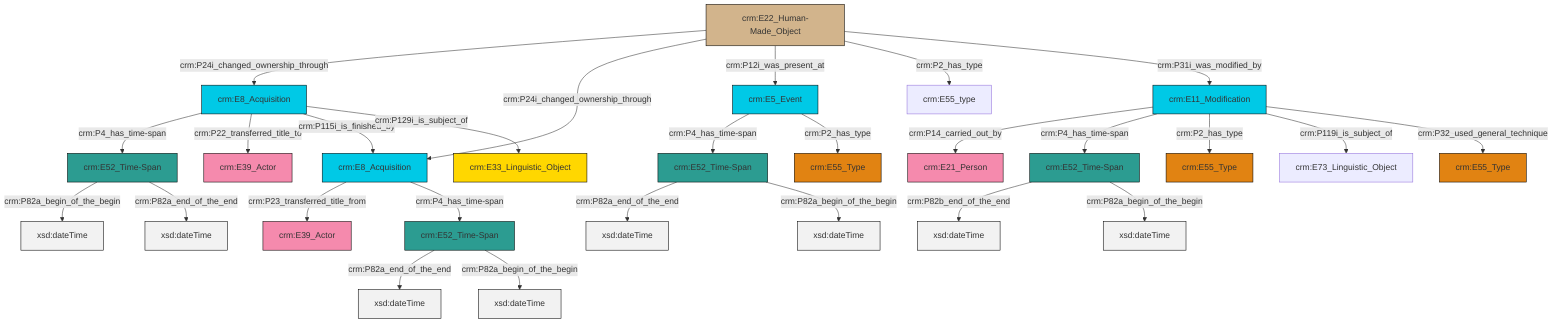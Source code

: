 graph TD
classDef Literal fill:#f2f2f2,stroke:#000000;
classDef CRM_Entity fill:#FFFFFF,stroke:#000000;
classDef Temporal_Entity fill:#00C9E6, stroke:#000000;
classDef Type fill:#E18312, stroke:#000000;
classDef Time-Span fill:#2C9C91, stroke:#000000;
classDef Appellation fill:#FFEB7F, stroke:#000000;
classDef Place fill:#008836, stroke:#000000;
classDef Persistent_Item fill:#B266B2, stroke:#000000;
classDef Conceptual_Object fill:#FFD700, stroke:#000000;
classDef Physical_Thing fill:#D2B48C, stroke:#000000;
classDef Actor fill:#f58aad, stroke:#000000;
classDef PC_Classes fill:#4ce600, stroke:#000000;
classDef Multi fill:#cccccc,stroke:#000000;

0["crm:E22_Human-Made_Object"]:::Physical_Thing -->|crm:P24i_changed_ownership_through| 1["crm:E8_Acquisition"]:::Temporal_Entity
4["crm:E52_Time-Span"]:::Time-Span -->|crm:P82a_end_of_the_end| 5[xsd:dateTime]:::Literal
6["crm:E11_Modification"]:::Temporal_Entity -->|crm:P14_carried_out_by| 7["crm:E21_Person"]:::Actor
12["crm:E52_Time-Span"]:::Time-Span -->|crm:P82a_begin_of_the_begin| 13[xsd:dateTime]:::Literal
0["crm:E22_Human-Made_Object"]:::Physical_Thing -->|crm:P24i_changed_ownership_through| 8["crm:E8_Acquisition"]:::Temporal_Entity
6["crm:E11_Modification"]:::Temporal_Entity -->|crm:P4_has_time-span| 14["crm:E52_Time-Span"]:::Time-Span
17["crm:E52_Time-Span"]:::Time-Span -->|crm:P82a_end_of_the_end| 18[xsd:dateTime]:::Literal
20["crm:E5_Event"]:::Temporal_Entity -->|crm:P4_has_time-span| 17["crm:E52_Time-Span"]:::Time-Span
6["crm:E11_Modification"]:::Temporal_Entity -->|crm:P2_has_type| 15["crm:E55_Type"]:::Type
0["crm:E22_Human-Made_Object"]:::Physical_Thing -->|crm:P12i_was_present_at| 20["crm:E5_Event"]:::Temporal_Entity
6["crm:E11_Modification"]:::Temporal_Entity -->|crm:P119i_is_subject_of| 2["crm:E73_Linguistic_Object"]:::Default
14["crm:E52_Time-Span"]:::Time-Span -->|crm:P82b_end_of_the_end| 23[xsd:dateTime]:::Literal
4["crm:E52_Time-Span"]:::Time-Span -->|crm:P82a_begin_of_the_begin| 24[xsd:dateTime]:::Literal
6["crm:E11_Modification"]:::Temporal_Entity -->|crm:P32_used_general_technique| 21["crm:E55_Type"]:::Type
12["crm:E52_Time-Span"]:::Time-Span -->|crm:P82a_end_of_the_end| 27[xsd:dateTime]:::Literal
1["crm:E8_Acquisition"]:::Temporal_Entity -->|crm:P4_has_time-span| 12["crm:E52_Time-Span"]:::Time-Span
20["crm:E5_Event"]:::Temporal_Entity -->|crm:P2_has_type| 29["crm:E55_Type"]:::Type
1["crm:E8_Acquisition"]:::Temporal_Entity -->|crm:P22_transferred_title_to| 31["crm:E39_Actor"]:::Actor
8["crm:E8_Acquisition"]:::Temporal_Entity -->|crm:P23_transferred_title_from| 34["crm:E39_Actor"]:::Actor
14["crm:E52_Time-Span"]:::Time-Span -->|crm:P82a_begin_of_the_begin| 35[xsd:dateTime]:::Literal
1["crm:E8_Acquisition"]:::Temporal_Entity -->|crm:P115i_is_finished_by| 8["crm:E8_Acquisition"]:::Temporal_Entity
0["crm:E22_Human-Made_Object"]:::Physical_Thing -->|crm:P2_has_type| 25["crm:E55_type"]:::Default
8["crm:E8_Acquisition"]:::Temporal_Entity -->|crm:P4_has_time-span| 4["crm:E52_Time-Span"]:::Time-Span
1["crm:E8_Acquisition"]:::Temporal_Entity -->|crm:P129i_is_subject_of| 10["crm:E33_Linguistic_Object"]:::Conceptual_Object
17["crm:E52_Time-Span"]:::Time-Span -->|crm:P82a_begin_of_the_begin| 42[xsd:dateTime]:::Literal
0["crm:E22_Human-Made_Object"]:::Physical_Thing -->|crm:P31i_was_modified_by| 6["crm:E11_Modification"]:::Temporal_Entity